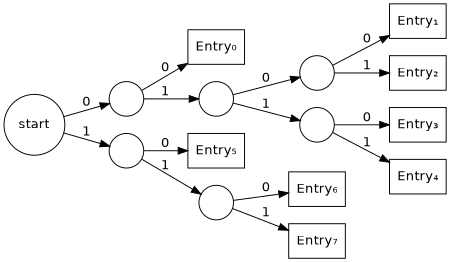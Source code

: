 digraph codebook1 {
  node [fontname="DejaVuSans"];
  edge [fontname="DejaVuSans"];
  margin = "0";
  size = "3,4";
  rankdir = "LR";

  start [shape=circle,label="start"];
  n0 [shape=circle,label=""];
  n00 [shape=box,label="Entry₀"];
  n01 [shape=circle,label=""];
  n010 [shape=circle,label=""];
  n011 [shape=circle,label=""];
  n0100 [shape=box,label="Entry₁"];
  n0101 [shape=box,label="Entry₂"];
  n0110 [shape=box,label="Entry₃"];
  n0111 [shape=box,label="Entry₄"];
  n10 [shape=box,label="Entry₅"];
  n110 [shape=box,label="Entry₆"];
  n111 [shape=box,label="Entry₇"];
  n1 [shape=circle,label=""];
  n11 [shape=circle,label=""];

  start -> n0 [label="0"];
  start -> n1 [label="1"];
  n0 -> n00 [label="0"];
  n0 -> n01 [label="1"];
  n01 -> n010 [label="0"];
  n01 -> n011 [label="1"];
  n010 -> n0100 [label="0"];
  n010 -> n0101 [label="1"];
  n011 -> n0110 [label="0"];
  n011 -> n0111 [label="1"];
  n1 -> n10 [label="0"];
  n1 -> n11 [label="1"];
  n11 -> n110 [label="0"];
  n11 -> n111 [label="1"];
}
